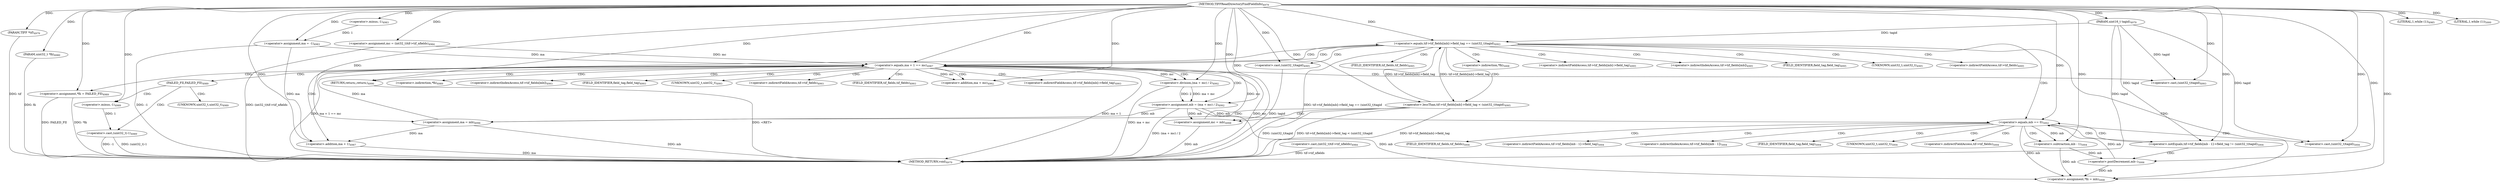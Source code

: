 digraph "TIFFReadDirectoryFindFieldInfo" {  
"90693" [label = <(METHOD,TIFFReadDirectoryFindFieldInfo)<SUB>4979</SUB>> ]
"90805" [label = <(METHOD_RETURN,void)<SUB>4979</SUB>> ]
"90694" [label = <(PARAM,TIFF *tif)<SUB>4979</SUB>> ]
"90695" [label = <(PARAM,uint16_t tagid)<SUB>4979</SUB>> ]
"90696" [label = <(PARAM,uint32_t *fii)<SUB>4980</SUB>> ]
"90701" [label = <(&lt;operator&gt;.assignment,ma = -1)<SUB>4983</SUB>> ]
"90705" [label = <(&lt;operator&gt;.assignment,mc = (int32_t)tif-&gt;tif_nfields)<SUB>4984</SUB>> ]
"90801" [label = <(&lt;operator&gt;.assignment,*fii = mb)<SUB>5008</SUB>> ]
"90713" [label = <(LITERAL,1,while (1))<SUB>4985</SUB>> ]
"90775" [label = <(LITERAL,1,while (1))<SUB>5000</SUB>> ]
"90703" [label = <(&lt;operator&gt;.minus,-1)<SUB>4983</SUB>> ]
"90707" [label = <(&lt;operator&gt;.cast,(int32_t)tif-&gt;tif_nfields)<SUB>4984</SUB>> ]
"90732" [label = <(&lt;operator&gt;.assignment,mb = (ma + mc) / 2)<SUB>4992</SUB>> ]
"90799" [label = <(&lt;operator&gt;.postDecrement,mb--)<SUB>5006</SUB>> ]
"90716" [label = <(&lt;operator&gt;.equals,ma + 1 == mc)<SUB>4987</SUB>> ]
"90740" [label = <(&lt;operator&gt;.equals,tif-&gt;tif_fields[mb]-&gt;field_tag == (uint32_t)tagid)<SUB>4993</SUB>> ]
"90754" [label = <(&lt;operator&gt;.lessThan,tif-&gt;tif_fields[mb]-&gt;field_tag &lt; (uint32_t)tagid)<SUB>4995</SUB>> ]
"90778" [label = <(&lt;operator&gt;.equals,mb == 0)<SUB>5002</SUB>> ]
"90784" [label = <(&lt;operator&gt;.notEquals,tif-&gt;tif_fields[mb - 1]-&gt;field_tag != (uint32_t)tagid)<SUB>5004</SUB>> ]
"90722" [label = <(&lt;operator&gt;.assignment,*fii = FAILED_FII)<SUB>4989</SUB>> ]
"90731" [label = <(RETURN,return;,return;)<SUB>4990</SUB>> ]
"90734" [label = <(&lt;operator&gt;.division,(ma + mc) / 2)<SUB>4992</SUB>> ]
"90766" [label = <(&lt;operator&gt;.assignment,ma = mb)<SUB>4996</SUB>> ]
"90717" [label = <(&lt;operator&gt;.addition,ma + 1)<SUB>4987</SUB>> ]
"90735" [label = <(&lt;operator&gt;.addition,ma + mc)<SUB>4992</SUB>> ]
"90748" [label = <(&lt;operator&gt;.cast,(uint32_t)tagid)<SUB>4993</SUB>> ]
"90762" [label = <(&lt;operator&gt;.cast,(uint32_t)tagid)<SUB>4995</SUB>> ]
"90771" [label = <(&lt;operator&gt;.assignment,mc = mb)<SUB>4998</SUB>> ]
"90794" [label = <(&lt;operator&gt;.cast,(uint32_t)tagid)<SUB>5004</SUB>> ]
"90727" [label = <(&lt;operator&gt;.cast,(uint32_t)-1)<SUB>4989</SUB>> ]
"90790" [label = <(&lt;operator&gt;.subtraction,mb - 1)<SUB>5004</SUB>> ]
"90729" [label = <(&lt;operator&gt;.minus,-1)<SUB>4989</SUB>> ]
"90802" [label = <(&lt;operator&gt;.indirection,*fii)<SUB>5008</SUB>> ]
"90741" [label = <(&lt;operator&gt;.indirectFieldAccess,tif-&gt;tif_fields[mb]-&gt;field_tag)<SUB>4993</SUB>> ]
"90755" [label = <(&lt;operator&gt;.indirectFieldAccess,tif-&gt;tif_fields[mb]-&gt;field_tag)<SUB>4995</SUB>> ]
"90785" [label = <(&lt;operator&gt;.indirectFieldAccess,tif-&gt;tif_fields[mb - 1]-&gt;field_tag)<SUB>5004</SUB>> ]
"90723" [label = <(&lt;operator&gt;.indirection,*fii)<SUB>4989</SUB>> ]
"90725" [label = <(FAILED_FII,FAILED_FII)<SUB>4989</SUB>> ]
"90742" [label = <(&lt;operator&gt;.indirectIndexAccess,tif-&gt;tif_fields[mb])<SUB>4993</SUB>> ]
"90747" [label = <(FIELD_IDENTIFIER,field_tag,field_tag)<SUB>4993</SUB>> ]
"90749" [label = <(UNKNOWN,uint32_t,uint32_t)<SUB>4993</SUB>> ]
"90756" [label = <(&lt;operator&gt;.indirectIndexAccess,tif-&gt;tif_fields[mb])<SUB>4995</SUB>> ]
"90761" [label = <(FIELD_IDENTIFIER,field_tag,field_tag)<SUB>4995</SUB>> ]
"90763" [label = <(UNKNOWN,uint32_t,uint32_t)<SUB>4995</SUB>> ]
"90786" [label = <(&lt;operator&gt;.indirectIndexAccess,tif-&gt;tif_fields[mb - 1])<SUB>5004</SUB>> ]
"90793" [label = <(FIELD_IDENTIFIER,field_tag,field_tag)<SUB>5004</SUB>> ]
"90795" [label = <(UNKNOWN,uint32_t,uint32_t)<SUB>5004</SUB>> ]
"90743" [label = <(&lt;operator&gt;.indirectFieldAccess,tif-&gt;tif_fields)<SUB>4993</SUB>> ]
"90757" [label = <(&lt;operator&gt;.indirectFieldAccess,tif-&gt;tif_fields)<SUB>4995</SUB>> ]
"90787" [label = <(&lt;operator&gt;.indirectFieldAccess,tif-&gt;tif_fields)<SUB>5004</SUB>> ]
"90745" [label = <(FIELD_IDENTIFIER,tif_fields,tif_fields)<SUB>4993</SUB>> ]
"90759" [label = <(FIELD_IDENTIFIER,tif_fields,tif_fields)<SUB>4995</SUB>> ]
"90789" [label = <(FIELD_IDENTIFIER,tif_fields,tif_fields)<SUB>5004</SUB>> ]
"90728" [label = <(UNKNOWN,uint32_t,uint32_t)<SUB>4989</SUB>> ]
  "90731" -> "90805"  [ label = "DDG: &lt;RET&gt;"] 
  "90694" -> "90805"  [ label = "DDG: tif"] 
  "90695" -> "90805"  [ label = "DDG: tagid"] 
  "90696" -> "90805"  [ label = "DDG: fii"] 
  "90701" -> "90805"  [ label = "DDG: -1"] 
  "90707" -> "90805"  [ label = "DDG: tif-&gt;tif_nfields"] 
  "90705" -> "90805"  [ label = "DDG: (int32_t)tif-&gt;tif_nfields"] 
  "90717" -> "90805"  [ label = "DDG: ma"] 
  "90716" -> "90805"  [ label = "DDG: ma + 1"] 
  "90716" -> "90805"  [ label = "DDG: mc"] 
  "90716" -> "90805"  [ label = "DDG: ma + 1 == mc"] 
  "90734" -> "90805"  [ label = "DDG: ma + mc"] 
  "90732" -> "90805"  [ label = "DDG: (ma + mc) / 2"] 
  "90740" -> "90805"  [ label = "DDG: tif-&gt;tif_fields[mb]-&gt;field_tag == (uint32_t)tagid"] 
  "90754" -> "90805"  [ label = "DDG: tif-&gt;tif_fields[mb]-&gt;field_tag"] 
  "90762" -> "90805"  [ label = "DDG: tagid"] 
  "90754" -> "90805"  [ label = "DDG: (uint32_t)tagid"] 
  "90754" -> "90805"  [ label = "DDG: tif-&gt;tif_fields[mb]-&gt;field_tag &lt; (uint32_t)tagid"] 
  "90771" -> "90805"  [ label = "DDG: mb"] 
  "90766" -> "90805"  [ label = "DDG: mb"] 
  "90722" -> "90805"  [ label = "DDG: *fii"] 
  "90722" -> "90805"  [ label = "DDG: FAILED_FII"] 
  "90727" -> "90805"  [ label = "DDG: -1"] 
  "90727" -> "90805"  [ label = "DDG: (uint32_t)-1"] 
  "90693" -> "90694"  [ label = "DDG: "] 
  "90693" -> "90695"  [ label = "DDG: "] 
  "90693" -> "90696"  [ label = "DDG: "] 
  "90703" -> "90701"  [ label = "DDG: 1"] 
  "90732" -> "90801"  [ label = "DDG: mb"] 
  "90778" -> "90801"  [ label = "DDG: mb"] 
  "90790" -> "90801"  [ label = "DDG: mb"] 
  "90799" -> "90801"  [ label = "DDG: mb"] 
  "90693" -> "90801"  [ label = "DDG: "] 
  "90693" -> "90701"  [ label = "DDG: "] 
  "90693" -> "90705"  [ label = "DDG: "] 
  "90693" -> "90713"  [ label = "DDG: "] 
  "90693" -> "90775"  [ label = "DDG: "] 
  "90693" -> "90703"  [ label = "DDG: "] 
  "90734" -> "90732"  [ label = "DDG: ma + mc"] 
  "90734" -> "90732"  [ label = "DDG: 2"] 
  "90693" -> "90732"  [ label = "DDG: "] 
  "90790" -> "90799"  [ label = "DDG: mb"] 
  "90693" -> "90799"  [ label = "DDG: "] 
  "90701" -> "90716"  [ label = "DDG: ma"] 
  "90766" -> "90716"  [ label = "DDG: ma"] 
  "90693" -> "90716"  [ label = "DDG: "] 
  "90705" -> "90716"  [ label = "DDG: mc"] 
  "90771" -> "90716"  [ label = "DDG: mc"] 
  "90693" -> "90722"  [ label = "DDG: "] 
  "90693" -> "90731"  [ label = "DDG: "] 
  "90693" -> "90734"  [ label = "DDG: "] 
  "90716" -> "90734"  [ label = "DDG: mc"] 
  "90754" -> "90740"  [ label = "DDG: tif-&gt;tif_fields[mb]-&gt;field_tag"] 
  "90695" -> "90740"  [ label = "DDG: tagid"] 
  "90693" -> "90740"  [ label = "DDG: "] 
  "90740" -> "90754"  [ label = "DDG: tif-&gt;tif_fields[mb]-&gt;field_tag"] 
  "90693" -> "90754"  [ label = "DDG: "] 
  "90732" -> "90766"  [ label = "DDG: mb"] 
  "90693" -> "90766"  [ label = "DDG: "] 
  "90732" -> "90778"  [ label = "DDG: mb"] 
  "90799" -> "90778"  [ label = "DDG: mb"] 
  "90693" -> "90778"  [ label = "DDG: "] 
  "90695" -> "90784"  [ label = "DDG: tagid"] 
  "90693" -> "90784"  [ label = "DDG: "] 
  "90701" -> "90717"  [ label = "DDG: ma"] 
  "90766" -> "90717"  [ label = "DDG: ma"] 
  "90693" -> "90717"  [ label = "DDG: "] 
  "90693" -> "90735"  [ label = "DDG: "] 
  "90716" -> "90735"  [ label = "DDG: mc"] 
  "90695" -> "90748"  [ label = "DDG: tagid"] 
  "90693" -> "90748"  [ label = "DDG: "] 
  "90693" -> "90762"  [ label = "DDG: "] 
  "90732" -> "90771"  [ label = "DDG: mb"] 
  "90693" -> "90771"  [ label = "DDG: "] 
  "90695" -> "90794"  [ label = "DDG: tagid"] 
  "90693" -> "90794"  [ label = "DDG: "] 
  "90729" -> "90727"  [ label = "DDG: 1"] 
  "90778" -> "90790"  [ label = "DDG: mb"] 
  "90693" -> "90790"  [ label = "DDG: "] 
  "90693" -> "90729"  [ label = "DDG: "] 
  "90716" -> "90734"  [ label = "CDG: "] 
  "90716" -> "90740"  [ label = "CDG: "] 
  "90716" -> "90748"  [ label = "CDG: "] 
  "90716" -> "90725"  [ label = "CDG: "] 
  "90716" -> "90745"  [ label = "CDG: "] 
  "90716" -> "90731"  [ label = "CDG: "] 
  "90716" -> "90723"  [ label = "CDG: "] 
  "90716" -> "90742"  [ label = "CDG: "] 
  "90716" -> "90747"  [ label = "CDG: "] 
  "90716" -> "90732"  [ label = "CDG: "] 
  "90716" -> "90749"  [ label = "CDG: "] 
  "90716" -> "90741"  [ label = "CDG: "] 
  "90716" -> "90743"  [ label = "CDG: "] 
  "90716" -> "90735"  [ label = "CDG: "] 
  "90716" -> "90722"  [ label = "CDG: "] 
  "90740" -> "90763"  [ label = "CDG: "] 
  "90740" -> "90756"  [ label = "CDG: "] 
  "90740" -> "90762"  [ label = "CDG: "] 
  "90740" -> "90757"  [ label = "CDG: "] 
  "90740" -> "90802"  [ label = "CDG: "] 
  "90740" -> "90761"  [ label = "CDG: "] 
  "90740" -> "90755"  [ label = "CDG: "] 
  "90740" -> "90759"  [ label = "CDG: "] 
  "90740" -> "90801"  [ label = "CDG: "] 
  "90740" -> "90754"  [ label = "CDG: "] 
  "90740" -> "90716"  [ label = "CDG: "] 
  "90740" -> "90717"  [ label = "CDG: "] 
  "90740" -> "90778"  [ label = "CDG: "] 
  "90754" -> "90771"  [ label = "CDG: "] 
  "90754" -> "90766"  [ label = "CDG: "] 
  "90778" -> "90795"  [ label = "CDG: "] 
  "90778" -> "90787"  [ label = "CDG: "] 
  "90778" -> "90785"  [ label = "CDG: "] 
  "90778" -> "90789"  [ label = "CDG: "] 
  "90778" -> "90794"  [ label = "CDG: "] 
  "90778" -> "90786"  [ label = "CDG: "] 
  "90778" -> "90793"  [ label = "CDG: "] 
  "90778" -> "90784"  [ label = "CDG: "] 
  "90778" -> "90790"  [ label = "CDG: "] 
  "90784" -> "90799"  [ label = "CDG: "] 
  "90784" -> "90778"  [ label = "CDG: "] 
  "90725" -> "90727"  [ label = "CDG: "] 
  "90725" -> "90728"  [ label = "CDG: "] 
  "90725" -> "90729"  [ label = "CDG: "] 
}

